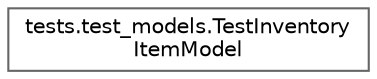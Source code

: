 digraph "Graphical Class Hierarchy"
{
 // LATEX_PDF_SIZE
  bgcolor="transparent";
  edge [fontname=Helvetica,fontsize=10,labelfontname=Helvetica,labelfontsize=10];
  node [fontname=Helvetica,fontsize=10,shape=box,height=0.2,width=0.4];
  rankdir="LR";
  Node0 [id="Node000000",label="tests.test_models.TestInventory\lItemModel",height=0.2,width=0.4,color="grey40", fillcolor="white", style="filled",URL="$classtests_1_1test__models_1_1_test_inventory_item_model.html",tooltip=" "];
}
